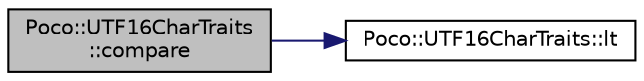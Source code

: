 digraph "Poco::UTF16CharTraits::compare"
{
 // LATEX_PDF_SIZE
  edge [fontname="Helvetica",fontsize="10",labelfontname="Helvetica",labelfontsize="10"];
  node [fontname="Helvetica",fontsize="10",shape=record];
  rankdir="LR";
  Node1 [label="Poco::UTF16CharTraits\l::compare",height=0.2,width=0.4,color="black", fillcolor="grey75", style="filled", fontcolor="black",tooltip=" "];
  Node1 -> Node2 [color="midnightblue",fontsize="10",style="solid",fontname="Helvetica"];
  Node2 [label="Poco::UTF16CharTraits::lt",height=0.2,width=0.4,color="black", fillcolor="white", style="filled",URL="$structPoco_1_1UTF16CharTraits.html#ae3c44039e8c8e96ee0641c2c199d4a70",tooltip=" "];
}
